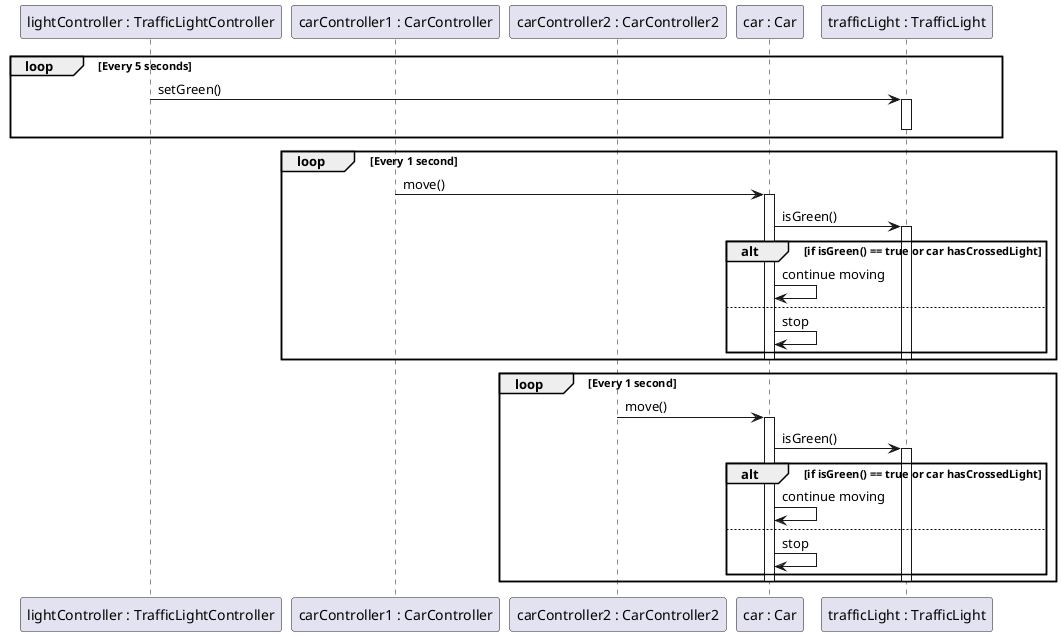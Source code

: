 @startuml

participant "lightController : TrafficLightController" as TrafficLightController
participant "carController1 : CarController" as CarController1
participant "carController2 : CarController2" as CarController2
participant "car : Car" as Car
participant "trafficLight : TrafficLight" as TrafficLight

box "Thread TrafficLightController"
    loop Every 5 seconds
        TrafficLightController -> TrafficLight: setGreen()
        activate TrafficLight
        deactivate TrafficLight
    end
end box

box "Thread CarController"
    loop Every 1 second
        CarController1 -> Car: move()
        activate Car
        Car -> TrafficLight: isGreen()
        activate TrafficLight
        alt if isGreen() == true or car hasCrossedLight
            Car -> Car: continue moving
        else
            Car -> Car: stop
        end
        deactivate TrafficLight
        deactivate Car
    end
end box

box "Thread CarController2"
    loop Every 1 second
        CarController2 -> Car: move()
        activate Car
        Car -> TrafficLight: isGreen()
        activate TrafficLight
        alt if isGreen() == true or car hasCrossedLight
            Car -> Car: continue moving
        else
            Car -> Car: stop
        end
        deactivate TrafficLight
        deactivate Car
    end
end box

@enduml

